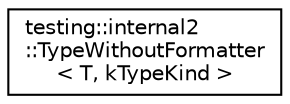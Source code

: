 digraph "Graphical Class Hierarchy"
{
  edge [fontname="Helvetica",fontsize="10",labelfontname="Helvetica",labelfontsize="10"];
  node [fontname="Helvetica",fontsize="10",shape=record];
  rankdir="LR";
  Node1 [label="testing::internal2\l::TypeWithoutFormatter\l\< T, kTypeKind \>",height=0.2,width=0.4,color="black", fillcolor="white", style="filled",URL="$classtesting_1_1internal2_1_1_type_without_formatter.html"];
}
